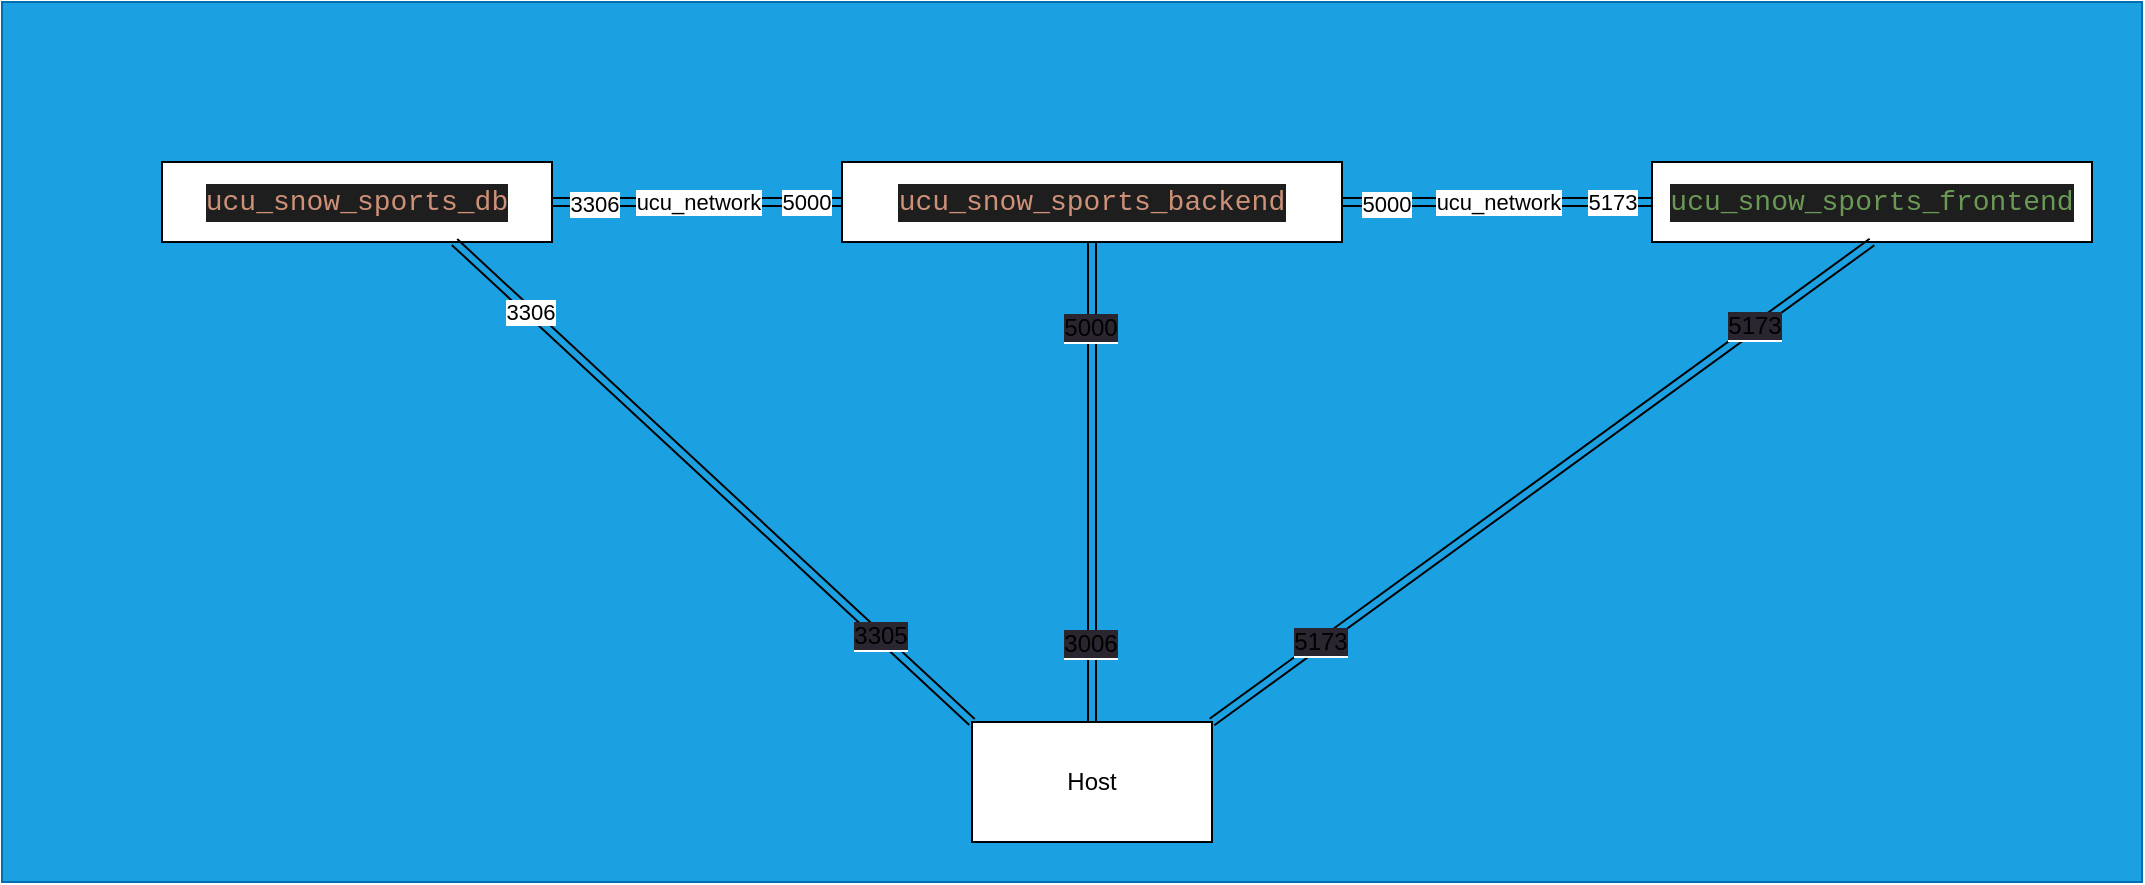 <mxfile>
    <diagram id="b5n95lghs9Bunh6Sjg9l" name="Page-1">
        <mxGraphModel dx="2539" dy="791" grid="1" gridSize="10" guides="1" tooltips="1" connect="1" arrows="1" fold="1" page="1" pageScale="1" pageWidth="850" pageHeight="1100" math="0" shadow="0">
            <root>
                <mxCell id="0"/>
                <mxCell id="1" parent="0"/>
                <mxCell id="32" value="" style="rounded=0;whiteSpace=wrap;html=1;fillColor=#1ba1e2;fontColor=#ffffff;strokeColor=#006EAF;" vertex="1" parent="1">
                    <mxGeometry x="-230" y="60" width="1070" height="440" as="geometry"/>
                </mxCell>
                <mxCell id="5" value="ucu_network" style="edgeStyle=none;shape=link;html=1;entryX=0;entryY=0.5;entryDx=0;entryDy=0;" parent="1" source="2" target="3" edge="1">
                    <mxGeometry relative="1" as="geometry"/>
                </mxCell>
                <mxCell id="18" value="3306" style="edgeLabel;html=1;align=center;verticalAlign=middle;resizable=0;points=[];" parent="5" vertex="1" connectable="0">
                    <mxGeometry x="-0.717" y="-1" relative="1" as="geometry">
                        <mxPoint as="offset"/>
                    </mxGeometry>
                </mxCell>
                <mxCell id="19" value="5000" style="edgeLabel;html=1;align=center;verticalAlign=middle;resizable=0;points=[];" parent="5" vertex="1" connectable="0">
                    <mxGeometry x="0.745" y="3" relative="1" as="geometry">
                        <mxPoint y="3" as="offset"/>
                    </mxGeometry>
                </mxCell>
                <mxCell id="2" value="&lt;div style=&quot;color: rgb(212, 212, 212); background-color: rgb(30, 30, 30); font-family: Consolas, &amp;quot;Courier New&amp;quot;, monospace; font-size: 14px; line-height: 19px;&quot;&gt;&lt;span style=&quot;color: #ce9178;&quot;&gt;ucu_snow_sports_db&lt;/span&gt;&lt;/div&gt;" style="rounded=0;whiteSpace=wrap;html=1;" parent="1" vertex="1">
                    <mxGeometry x="-150" y="140" width="195" height="40" as="geometry"/>
                </mxCell>
                <mxCell id="3" value="&lt;div style=&quot;color: rgb(212, 212, 212); background-color: rgb(30, 30, 30); font-family: Consolas, &amp;quot;Courier New&amp;quot;, monospace; font-size: 14px; line-height: 19px;&quot;&gt;&lt;span style=&quot;color: #ce9178;&quot;&gt;ucu_snow_sports_backend&lt;/span&gt;&lt;/div&gt;" style="rounded=0;whiteSpace=wrap;html=1;" parent="1" vertex="1">
                    <mxGeometry x="190" y="140" width="250" height="40" as="geometry"/>
                </mxCell>
                <mxCell id="6" value="Host" style="rounded=0;whiteSpace=wrap;html=1;" parent="1" vertex="1">
                    <mxGeometry x="255" y="420" width="120" height="60" as="geometry"/>
                </mxCell>
                <mxCell id="11" value="" style="edgeStyle=none;shape=link;html=1;endArrow=none;entryX=0;entryY=0;entryDx=0;entryDy=0;exitX=0.75;exitY=1;exitDx=0;exitDy=0;" parent="1" source="2" target="6" edge="1">
                    <mxGeometry relative="1" as="geometry">
                        <mxPoint x="100.714" y="210" as="sourcePoint"/>
                        <mxPoint x="148.333" y="270" as="targetPoint"/>
                    </mxGeometry>
                </mxCell>
                <mxCell id="22" value="&lt;span style=&quot;font-size: 12px; background-color: rgb(42, 37, 47);&quot;&gt;3305&lt;/span&gt;" style="edgeLabel;html=1;align=center;verticalAlign=middle;resizable=0;points=[];" parent="11" vertex="1" connectable="0">
                    <mxGeometry x="0.643" relative="1" as="geometry">
                        <mxPoint as="offset"/>
                    </mxGeometry>
                </mxCell>
                <mxCell id="23" value="3306" style="edgeLabel;html=1;align=center;verticalAlign=middle;resizable=0;points=[];" parent="11" vertex="1" connectable="0">
                    <mxGeometry x="-0.71" relative="1" as="geometry">
                        <mxPoint as="offset"/>
                    </mxGeometry>
                </mxCell>
                <mxCell id="17" value="" style="edgeStyle=none;shape=link;html=1;exitX=0.5;exitY=1;exitDx=0;exitDy=0;endArrow=none;entryX=0.5;entryY=0;entryDx=0;entryDy=0;" parent="1" source="3" target="6" edge="1">
                    <mxGeometry relative="1" as="geometry">
                        <mxPoint x="286.85" y="213.42" as="sourcePoint"/>
                        <mxPoint x="238.214" y="270" as="targetPoint"/>
                    </mxGeometry>
                </mxCell>
                <mxCell id="20" value="&lt;span style=&quot;font-size: 12px; background-color: rgb(42, 37, 47);&quot;&gt;5000&lt;/span&gt;" style="edgeLabel;html=1;align=center;verticalAlign=middle;resizable=0;points=[];" parent="17" vertex="1" connectable="0">
                    <mxGeometry x="-0.646" y="-1" relative="1" as="geometry">
                        <mxPoint as="offset"/>
                    </mxGeometry>
                </mxCell>
                <mxCell id="21" value="&lt;span style=&quot;font-size: 12px; background-color: rgb(42, 37, 47);&quot;&gt;3006&lt;/span&gt;" style="edgeLabel;html=1;align=center;verticalAlign=middle;resizable=0;points=[];" parent="17" vertex="1" connectable="0">
                    <mxGeometry x="0.67" y="-1" relative="1" as="geometry">
                        <mxPoint as="offset"/>
                    </mxGeometry>
                </mxCell>
                <mxCell id="24" value="&lt;div style=&quot;color: rgb(212, 212, 212); background-color: rgb(30, 30, 30); font-family: Consolas, &amp;quot;Courier New&amp;quot;, monospace; font-size: 14px; line-height: 19px;&quot;&gt;&lt;span style=&quot;color: #6a9955;&quot;&gt;ucu_snow_sports_frontend&lt;/span&gt;&lt;/div&gt;" style="rounded=0;whiteSpace=wrap;html=1;" parent="1" vertex="1">
                    <mxGeometry x="595" y="140" width="220" height="40" as="geometry"/>
                </mxCell>
                <mxCell id="25" value="" style="edgeStyle=none;shape=link;html=1;exitX=0.5;exitY=1;exitDx=0;exitDy=0;endArrow=none;entryX=1;entryY=0;entryDx=0;entryDy=0;" parent="1" source="24" target="6" edge="1">
                    <mxGeometry relative="1" as="geometry">
                        <mxPoint x="337.5" y="190" as="sourcePoint"/>
                        <mxPoint x="355" y="430.0" as="targetPoint"/>
                    </mxGeometry>
                </mxCell>
                <mxCell id="26" value="&lt;span style=&quot;font-size: 12px; background-color: rgb(42, 37, 47);&quot;&gt;5173&lt;br&gt;&lt;/span&gt;" style="edgeLabel;html=1;align=center;verticalAlign=middle;resizable=0;points=[];" parent="25" vertex="1" connectable="0">
                    <mxGeometry x="-0.646" y="-1" relative="1" as="geometry">
                        <mxPoint as="offset"/>
                    </mxGeometry>
                </mxCell>
                <mxCell id="27" value="&lt;span style=&quot;font-size: 12px; background-color: rgb(42, 37, 47);&quot;&gt;5173&lt;/span&gt;" style="edgeLabel;html=1;align=center;verticalAlign=middle;resizable=0;points=[];" parent="25" vertex="1" connectable="0">
                    <mxGeometry x="0.67" y="-1" relative="1" as="geometry">
                        <mxPoint as="offset"/>
                    </mxGeometry>
                </mxCell>
                <mxCell id="29" value="ucu_network" style="edgeStyle=none;shape=link;html=1;entryX=0;entryY=0.5;entryDx=0;entryDy=0;exitX=1;exitY=0.5;exitDx=0;exitDy=0;" parent="1" source="3" target="24" edge="1">
                    <mxGeometry relative="1" as="geometry">
                        <mxPoint x="460" y="160" as="sourcePoint"/>
                        <mxPoint x="220" y="170" as="targetPoint"/>
                    </mxGeometry>
                </mxCell>
                <mxCell id="30" value="5000" style="edgeLabel;html=1;align=center;verticalAlign=middle;resizable=0;points=[];" parent="29" vertex="1" connectable="0">
                    <mxGeometry x="-0.717" y="-1" relative="1" as="geometry">
                        <mxPoint as="offset"/>
                    </mxGeometry>
                </mxCell>
                <mxCell id="31" value="5173" style="edgeLabel;html=1;align=center;verticalAlign=middle;resizable=0;points=[];" parent="29" vertex="1" connectable="0">
                    <mxGeometry x="0.745" y="3" relative="1" as="geometry">
                        <mxPoint y="3" as="offset"/>
                    </mxGeometry>
                </mxCell>
            </root>
        </mxGraphModel>
    </diagram>
</mxfile>